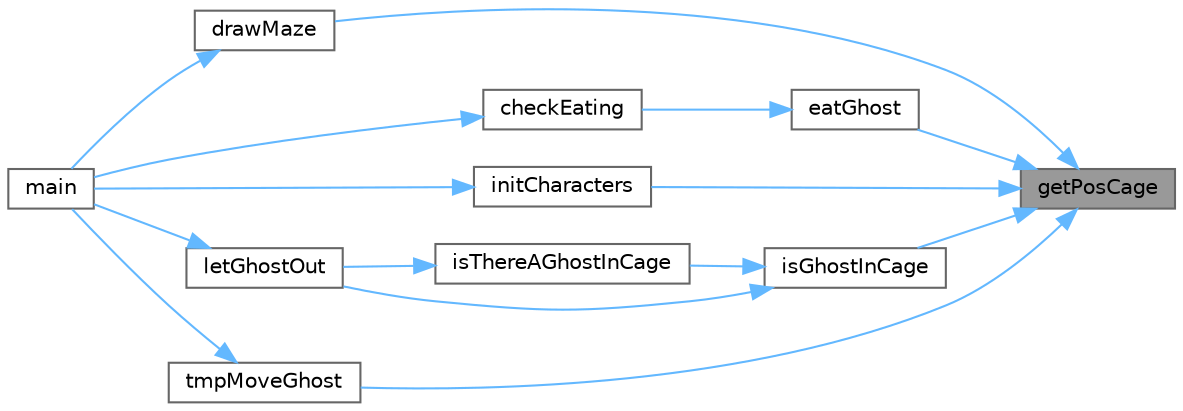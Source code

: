 digraph "getPosCage"
{
 // LATEX_PDF_SIZE
  bgcolor="transparent";
  edge [fontname=Helvetica,fontsize=10,labelfontname=Helvetica,labelfontsize=10];
  node [fontname=Helvetica,fontsize=10,shape=box,height=0.2,width=0.4];
  rankdir="RL";
  Node1 [label="getPosCage",height=0.2,width=0.4,color="gray40", fillcolor="grey60", style="filled", fontcolor="black",tooltip=" "];
  Node1 -> Node2 [dir="back",color="steelblue1",style="solid"];
  Node2 [label="drawMaze",height=0.2,width=0.4,color="grey40", fillcolor="white", style="filled",URL="$draw_8cpp.html#a3e1ac31dc4a8858d652ed8f20f5ceda3",tooltip=" "];
  Node2 -> Node3 [dir="back",color="steelblue1",style="solid"];
  Node3 [label="main",height=0.2,width=0.4,color="grey40", fillcolor="white", style="filled",URL="$main_8cpp.html#ae66f6b31b5ad750f1fe042a706a4e3d4",tooltip="The main function of the program This function initializes all the core elements of the program,..."];
  Node1 -> Node4 [dir="back",color="steelblue1",style="solid"];
  Node4 [label="eatGhost",height=0.2,width=0.4,color="grey40", fillcolor="white", style="filled",URL="$game__logic_8cpp.html#a00f559aef9c6d67bbc4f79dee7e43027",tooltip="This function is used to make pacman eat the ghost and update the score accordingly."];
  Node4 -> Node5 [dir="back",color="steelblue1",style="solid"];
  Node5 [label="checkEating",height=0.2,width=0.4,color="grey40", fillcolor="white", style="filled",URL="$game__logic_8cpp.html#ae0ed05ef5a7dc7541318db1cc12c825f",tooltip=" "];
  Node5 -> Node3 [dir="back",color="steelblue1",style="solid"];
  Node1 -> Node6 [dir="back",color="steelblue1",style="solid"];
  Node6 [label="initCharacters",height=0.2,width=0.4,color="grey40", fillcolor="white", style="filled",URL="$initialization_8cpp.html#afc7f1f6f705585a0191d53ef7f45b184",tooltip="Initialize the characters for the game."];
  Node6 -> Node3 [dir="back",color="steelblue1",style="solid"];
  Node1 -> Node7 [dir="back",color="steelblue1",style="solid"];
  Node7 [label="isGhostInCage",height=0.2,width=0.4,color="grey40", fillcolor="white", style="filled",URL="$assertives_8cpp.html#a9990c14f211e1c5760b612423b342c6f",tooltip="A function that checks if a ghost is currently in its cage."];
  Node7 -> Node8 [dir="back",color="steelblue1",style="solid"];
  Node8 [label="isThereAGhostInCage",height=0.2,width=0.4,color="grey40", fillcolor="white", style="filled",URL="$assertives_8cpp.html#a99c698efb3f30c46e61095fe7fda6347",tooltip=" "];
  Node8 -> Node9 [dir="back",color="steelblue1",style="solid"];
  Node9 [label="letGhostOut",height=0.2,width=0.4,color="grey40", fillcolor="white", style="filled",URL="$game__logic_8cpp.html#aad082b99d257ff8b68ea4a4c8c40c333",tooltip="This function allows the ghosts to leave the jail."];
  Node9 -> Node3 [dir="back",color="steelblue1",style="solid"];
  Node7 -> Node9 [dir="back",color="steelblue1",style="solid"];
  Node1 -> Node10 [dir="back",color="steelblue1",style="solid"];
  Node10 [label="tmpMoveGhost",height=0.2,width=0.4,color="grey40", fillcolor="white", style="filled",URL="$general_8cpp.html#a6eac6a0d4521074e5ab46d5af0f9aa8f",tooltip=" "];
  Node10 -> Node3 [dir="back",color="steelblue1",style="solid"];
}
